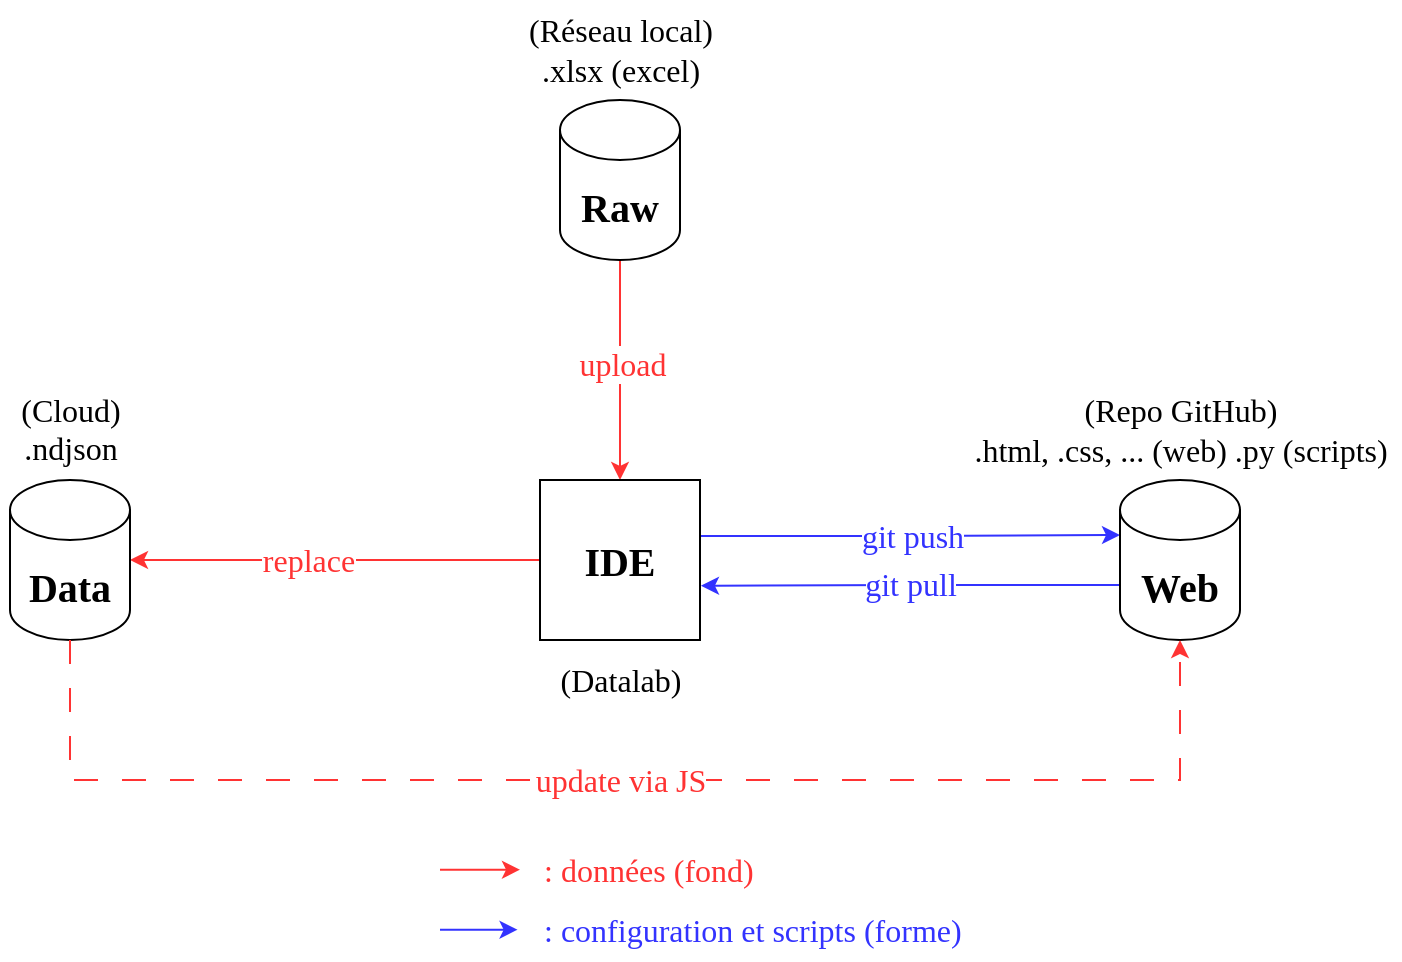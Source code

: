 <mxfile version="23.1.1" type="device">
  <diagram name="Page-1" id="KTVxYPbXEw_6XhFL86cM">
    <mxGraphModel dx="1194" dy="701" grid="1" gridSize="10" guides="1" tooltips="1" connect="1" arrows="1" fold="1" page="1" pageScale="1" pageWidth="827" pageHeight="1169" math="0" shadow="0">
      <root>
        <mxCell id="0" />
        <mxCell id="1" parent="0" />
        <mxCell id="-witRuQ_pPO-p7wy4E22-14" style="edgeStyle=orthogonalEdgeStyle;rounded=0;orthogonalLoop=1;jettySize=auto;html=1;exitX=0.5;exitY=1;exitDx=0;exitDy=0;exitPerimeter=0;strokeColor=#FF3333;entryX=0.5;entryY=0;entryDx=0;entryDy=0;" parent="1" source="-witRuQ_pPO-p7wy4E22-2" target="2ai1G7MFoDuBWO56-VkI-1" edge="1">
          <mxGeometry relative="1" as="geometry">
            <mxPoint x="400" y="240" as="sourcePoint" />
            <mxPoint x="400" y="290" as="targetPoint" />
          </mxGeometry>
        </mxCell>
        <mxCell id="-witRuQ_pPO-p7wy4E22-15" value="&lt;font style=&quot;font-size: 16px;&quot;&gt;upload&lt;/font&gt;" style="edgeLabel;html=1;align=center;verticalAlign=middle;resizable=0;points=[];fontFamily=Times New Roman;fontColor=#FF3333;fontSize=16;" parent="-witRuQ_pPO-p7wy4E22-14" vertex="1" connectable="0">
          <mxGeometry x="-0.051" y="1" relative="1" as="geometry">
            <mxPoint as="offset" />
          </mxGeometry>
        </mxCell>
        <mxCell id="-witRuQ_pPO-p7wy4E22-22" style="edgeStyle=orthogonalEdgeStyle;rounded=0;orthogonalLoop=1;jettySize=auto;html=1;entryX=1;entryY=0.5;entryDx=0;entryDy=0;entryPerimeter=0;strokeColor=#FF3333;exitX=0;exitY=0.5;exitDx=0;exitDy=0;" parent="1" source="2ai1G7MFoDuBWO56-VkI-1" target="-witRuQ_pPO-p7wy4E22-4" edge="1">
          <mxGeometry relative="1" as="geometry">
            <mxPoint x="330" y="350" as="sourcePoint" />
          </mxGeometry>
        </mxCell>
        <mxCell id="-witRuQ_pPO-p7wy4E22-23" value="replace" style="edgeLabel;html=1;align=center;verticalAlign=middle;resizable=0;points=[];fontFamily=Times New Roman;fontColor=#FF3333;fontSize=16;" parent="-witRuQ_pPO-p7wy4E22-22" vertex="1" connectable="0">
          <mxGeometry x="0.127" y="-2" relative="1" as="geometry">
            <mxPoint x="-1" y="2" as="offset" />
          </mxGeometry>
        </mxCell>
        <mxCell id="-witRuQ_pPO-p7wy4E22-24" style="edgeStyle=orthogonalEdgeStyle;rounded=0;orthogonalLoop=1;jettySize=auto;html=1;entryX=0;entryY=0;entryDx=0;entryDy=27.5;entryPerimeter=0;strokeColor=#3333FF;exitX=1.006;exitY=0.35;exitDx=0;exitDy=0;exitPerimeter=0;" parent="1" source="2ai1G7MFoDuBWO56-VkI-1" target="-witRuQ_pPO-p7wy4E22-3" edge="1">
          <mxGeometry relative="1" as="geometry">
            <mxPoint x="460" y="338" as="sourcePoint" />
          </mxGeometry>
        </mxCell>
        <mxCell id="-witRuQ_pPO-p7wy4E22-25" value="git push" style="edgeLabel;html=1;align=center;verticalAlign=middle;resizable=0;points=[];fontFamily=Times New Roman;fontColor=#3333FF;fontSize=16;" parent="-witRuQ_pPO-p7wy4E22-24" vertex="1" connectable="0">
          <mxGeometry x="-0.138" relative="1" as="geometry">
            <mxPoint x="15" as="offset" />
          </mxGeometry>
        </mxCell>
        <mxCell id="-witRuQ_pPO-p7wy4E22-26" style="edgeStyle=orthogonalEdgeStyle;rounded=0;orthogonalLoop=1;jettySize=auto;html=1;exitX=0;exitY=0;exitDx=0;exitDy=52.5;exitPerimeter=0;strokeColor=#3333FF;entryX=1.006;entryY=0.661;entryDx=0;entryDy=0;entryPerimeter=0;" parent="1" source="-witRuQ_pPO-p7wy4E22-3" target="2ai1G7MFoDuBWO56-VkI-1" edge="1">
          <mxGeometry relative="1" as="geometry">
            <mxPoint x="460" y="363" as="targetPoint" />
          </mxGeometry>
        </mxCell>
        <mxCell id="-witRuQ_pPO-p7wy4E22-27" value="git pull" style="edgeLabel;html=1;align=center;verticalAlign=middle;resizable=0;points=[];fontFamily=Times New Roman;fontColor=#3333FF;fontSize=16;" parent="-witRuQ_pPO-p7wy4E22-26" vertex="1" connectable="0">
          <mxGeometry x="-0.081" y="-1" relative="1" as="geometry">
            <mxPoint x="-9" as="offset" />
          </mxGeometry>
        </mxCell>
        <mxCell id="-witRuQ_pPO-p7wy4E22-8" value="&lt;div style=&quot;font-size: 16px;&quot;&gt;&lt;font style=&quot;font-size: 16px;&quot; face=&quot;Times New Roman&quot;&gt;(Repo GitHub)&lt;/font&gt;&lt;/div&gt;&lt;div style=&quot;font-size: 16px;&quot;&gt;&lt;font style=&quot;font-size: 16px;&quot; face=&quot;Garamond&quot;&gt;.html, .css, ... (web) .py (scripts)&lt;/font&gt;&lt;/div&gt;" style="text;html=1;align=center;verticalAlign=middle;resizable=0;points=[];autosize=1;strokeColor=none;fillColor=none;" parent="1" vertex="1">
          <mxGeometry x="570" y="260" width="220" height="50" as="geometry" />
        </mxCell>
        <mxCell id="-witRuQ_pPO-p7wy4E22-3" value="&lt;font size=&quot;1&quot; face=&quot;Times New Roman&quot;&gt;&lt;b style=&quot;font-size: 20px;&quot;&gt;Web&lt;/b&gt;&lt;/font&gt;" style="shape=cylinder3;whiteSpace=wrap;html=1;boundedLbl=1;backgroundOutline=1;size=15;" parent="1" vertex="1">
          <mxGeometry x="650" y="310" width="60" height="80" as="geometry" />
        </mxCell>
        <mxCell id="-witRuQ_pPO-p7wy4E22-20" value="&lt;div style=&quot;font-size: 16px;&quot;&gt;&lt;font style=&quot;font-size: 16px;&quot; face=&quot;Times New Roman&quot;&gt;(Réseau local)&lt;/font&gt;&lt;/div&gt;&lt;div style=&quot;font-size: 16px;&quot;&gt;&lt;font style=&quot;font-size: 16px;&quot; face=&quot;Garamond&quot;&gt;.xlsx (excel)&lt;/font&gt;&lt;/div&gt;" style="text;html=1;align=center;verticalAlign=middle;resizable=0;points=[];autosize=1;strokeColor=none;fillColor=none;" parent="1" vertex="1">
          <mxGeometry x="340" y="70" width="120" height="50" as="geometry" />
        </mxCell>
        <mxCell id="-witRuQ_pPO-p7wy4E22-2" value="&lt;font size=&quot;1&quot; face=&quot;Times New Roman&quot;&gt;&lt;b style=&quot;font-size: 20px;&quot;&gt;Raw&lt;/b&gt;&lt;/font&gt;" style="shape=cylinder3;whiteSpace=wrap;html=1;boundedLbl=1;backgroundOutline=1;size=15;" parent="1" vertex="1">
          <mxGeometry x="370" y="120" width="60" height="80" as="geometry" />
        </mxCell>
        <mxCell id="-witRuQ_pPO-p7wy4E22-12" value="&lt;div style=&quot;font-size: 15px;&quot;&gt;&lt;font style=&quot;font-size: 16px;&quot; face=&quot;Times New Roman&quot;&gt;(Datalab)&lt;/font&gt;&lt;/div&gt;" style="text;html=1;align=center;verticalAlign=middle;resizable=0;points=[];autosize=1;strokeColor=none;fillColor=none;" parent="1" vertex="1">
          <mxGeometry x="360" y="395" width="80" height="30" as="geometry" />
        </mxCell>
        <mxCell id="-witRuQ_pPO-p7wy4E22-10" value="&lt;div style=&quot;font-size: 16px;&quot;&gt;&lt;font style=&quot;font-size: 16px;&quot; face=&quot;Times New Roman&quot;&gt;(Cloud)&lt;/font&gt;&lt;/div&gt;&lt;div style=&quot;font-size: 16px;&quot;&gt;&lt;div style=&quot;&quot;&gt;&lt;font style=&quot;font-size: 16px;&quot; face=&quot;Garamond&quot;&gt;.ndjson&lt;/font&gt;&lt;font style=&quot;font-size: 14px;&quot; face=&quot;yXLyziFjYK7qX8HuxI8d&quot;&gt;&lt;br&gt;&lt;/font&gt;&lt;/div&gt;&lt;/div&gt;" style="text;html=1;align=center;verticalAlign=middle;resizable=0;points=[];autosize=1;strokeColor=none;fillColor=none;" parent="1" vertex="1">
          <mxGeometry x="90" y="260" width="70" height="50" as="geometry" />
        </mxCell>
        <mxCell id="-witRuQ_pPO-p7wy4E22-4" value="&lt;font size=&quot;1&quot; face=&quot;Times New Roman&quot;&gt;&lt;b style=&quot;font-size: 20px;&quot;&gt;Data&lt;/b&gt;&lt;/font&gt;" style="shape=cylinder3;whiteSpace=wrap;html=1;boundedLbl=1;backgroundOutline=1;size=15;" parent="1" vertex="1">
          <mxGeometry x="95" y="310" width="60" height="80" as="geometry" />
        </mxCell>
        <mxCell id="-witRuQ_pPO-p7wy4E22-33" style="edgeStyle=orthogonalEdgeStyle;rounded=0;orthogonalLoop=1;jettySize=auto;html=1;exitX=0.5;exitY=1;exitDx=0;exitDy=0;exitPerimeter=0;entryX=0.5;entryY=1;entryDx=0;entryDy=0;entryPerimeter=0;strokeColor=#FF3333;dashed=1;dashPattern=12 12;" parent="1" source="-witRuQ_pPO-p7wy4E22-4" target="-witRuQ_pPO-p7wy4E22-3" edge="1">
          <mxGeometry relative="1" as="geometry">
            <Array as="points">
              <mxPoint x="125" y="460" />
              <mxPoint x="680" y="460" />
            </Array>
          </mxGeometry>
        </mxCell>
        <mxCell id="-witRuQ_pPO-p7wy4E22-34" value="&lt;font style=&quot;font-size: 16px;&quot; face=&quot;Times New Roman&quot;&gt;update via JS&lt;br style=&quot;font-size: 16px;&quot;&gt;&lt;/font&gt;" style="edgeLabel;html=1;align=center;verticalAlign=middle;resizable=0;points=[];fontColor=#FF3333;fontSize=16;" parent="-witRuQ_pPO-p7wy4E22-33" vertex="1" connectable="0">
          <mxGeometry x="0.03" y="-1" relative="1" as="geometry">
            <mxPoint x="-13" y="-1" as="offset" />
          </mxGeometry>
        </mxCell>
        <mxCell id="2ai1G7MFoDuBWO56-VkI-1" value="&lt;font size=&quot;1&quot; face=&quot;Times New Roman&quot;&gt;&lt;b style=&quot;font-size: 20px;&quot;&gt;IDE&lt;/b&gt;&lt;/font&gt;" style="whiteSpace=wrap;html=1;aspect=fixed;" parent="1" vertex="1">
          <mxGeometry x="360" y="310" width="80" height="80" as="geometry" />
        </mxCell>
        <mxCell id="h4XPibuo2EQ2_zKmc7Kl-1" value="" style="group" parent="1" vertex="1" connectable="0">
          <mxGeometry x="299" y="490" width="191" height="30" as="geometry" />
        </mxCell>
        <mxCell id="-witRuQ_pPO-p7wy4E22-35" value="" style="endArrow=classic;html=1;rounded=0;strokeColor=#FF3333;" parent="h4XPibuo2EQ2_zKmc7Kl-1" edge="1">
          <mxGeometry width="50" height="50" relative="1" as="geometry">
            <mxPoint x="11" y="14.86" as="sourcePoint" />
            <mxPoint x="51" y="14.86" as="targetPoint" />
          </mxGeometry>
        </mxCell>
        <mxCell id="-witRuQ_pPO-p7wy4E22-36" value="&lt;div align=&quot;left&quot;&gt;&lt;font style=&quot;font-size: 16px;&quot; color=&quot;#ff3333&quot;&gt;: données (fond)&lt;/font&gt;&lt;br&gt;&lt;/div&gt;" style="text;html=1;align=left;verticalAlign=middle;resizable=0;points=[];autosize=1;strokeColor=none;fillColor=none;fontFamily=Times New Roman;" parent="h4XPibuo2EQ2_zKmc7Kl-1" vertex="1">
          <mxGeometry x="61" width="130" height="30" as="geometry" />
        </mxCell>
        <mxCell id="h4XPibuo2EQ2_zKmc7Kl-2" value="" style="group" parent="1" vertex="1" connectable="0">
          <mxGeometry x="300.21" y="520" width="274.785" height="30" as="geometry" />
        </mxCell>
        <mxCell id="1JmXq8IgY8VeD4ebJ9h1-3" value="&lt;font style=&quot;font-size: 16px;&quot; color=&quot;#3333ff&quot;&gt;: configuration et scripts (forme)&lt;br&gt;&lt;/font&gt;" style="text;html=1;align=left;verticalAlign=middle;resizable=0;points=[];autosize=1;strokeColor=none;fillColor=none;fontFamily=Times New Roman;" parent="h4XPibuo2EQ2_zKmc7Kl-2" vertex="1">
          <mxGeometry x="59.785" width="230" height="30" as="geometry" />
        </mxCell>
        <mxCell id="1JmXq8IgY8VeD4ebJ9h1-2" value="" style="endArrow=classic;html=1;rounded=0;strokeColor=#3333FF;" parent="h4XPibuo2EQ2_zKmc7Kl-2" edge="1">
          <mxGeometry width="50" height="50" relative="1" as="geometry">
            <mxPoint x="9.79" y="14.86" as="sourcePoint" />
            <mxPoint x="48.578" y="14.86" as="targetPoint" />
          </mxGeometry>
        </mxCell>
      </root>
    </mxGraphModel>
  </diagram>
</mxfile>
